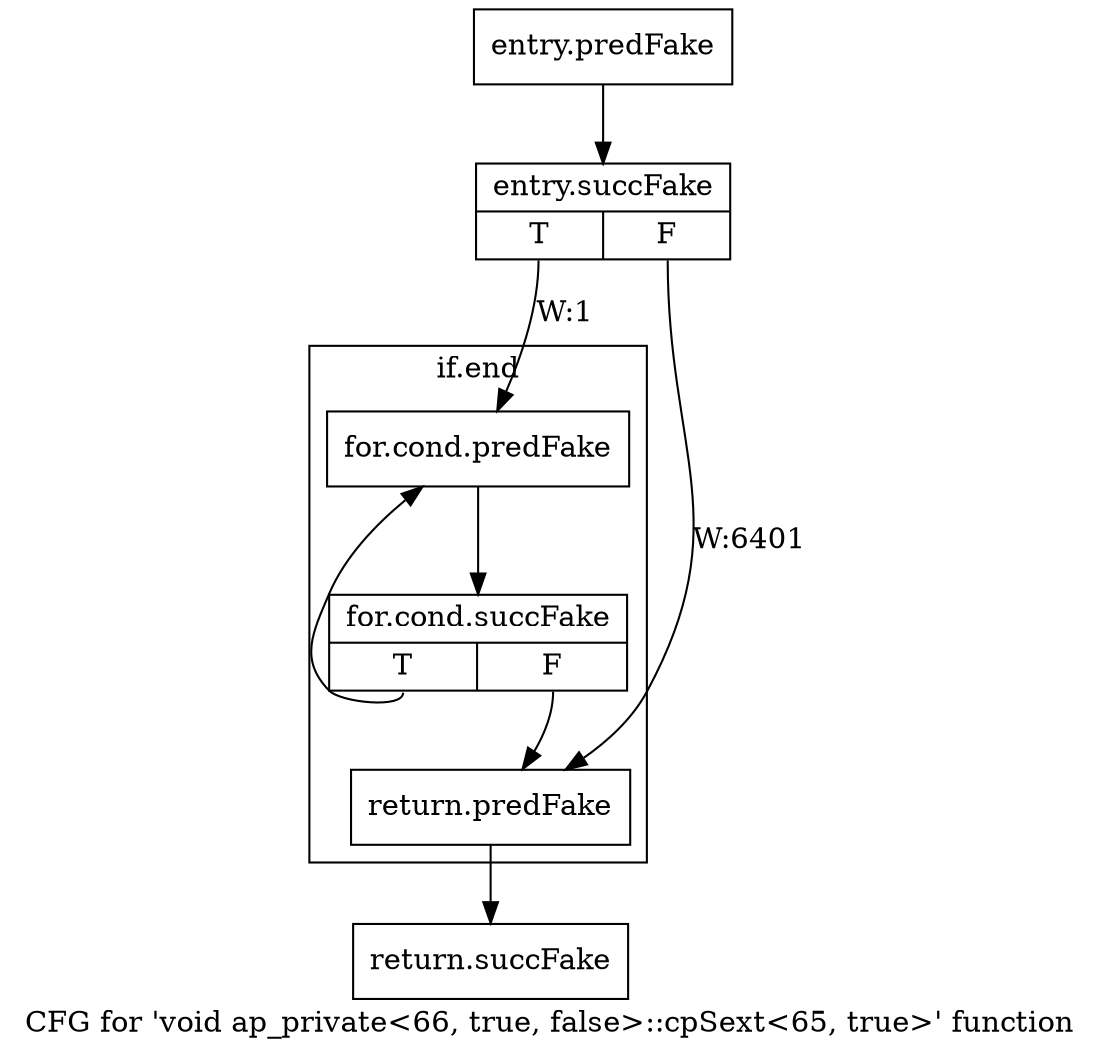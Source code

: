 digraph "CFG for 'void ap_private\<66, true, false\>::cpSext\<65, true\>' function" {
	label="CFG for 'void ap_private\<66, true, false\>::cpSext\<65, true\>' function";

	Node0x3de9c80 [shape=record,filename="",linenumber="",label="{entry.predFake}"];
	Node0x3de9c80 -> Node0x3ed2230[ callList="" memoryops="" filename="/tools/Xilinx/Vitis_HLS/2022.1/include/etc/ap_private.h" execusionnum="6400"];
	Node0x3ed2230 [shape=record,filename="/tools/Xilinx/Vitis_HLS/2022.1/include/etc/ap_private.h",linenumber="5567",label="{entry.succFake|{<s0>T|<s1>F}}"];
	Node0x3ed2230:s0 -> Node0x3de9d70[label="W:1" callList="" memoryops="" filename="/tools/Xilinx/Vitis_HLS/2022.1/include/etc/ap_private.h" execusionnum="0"];
	Node0x3ed2230:s1 -> Node0x3de9eb0[label="W:6401" callList="" memoryops="" filename="/tools/Xilinx/Vitis_HLS/2022.1/include/etc/ap_private.h" execusionnum="6400"];
	Node0x3de9eb0 [shape=record,filename="/tools/Xilinx/Vitis_HLS/2022.1/include/etc/ap_private.h",linenumber="5597",label="{return.predFake}"];
	Node0x3de9eb0 -> Node0x3ed2930[ callList="" memoryops="" filename="/tools/Xilinx/Vitis_HLS/2022.1/include/etc/ap_private.h" execusionnum="0"];
	Node0x3ed2930 [shape=record,filename="/tools/Xilinx/Vitis_HLS/2022.1/include/etc/ap_private.h",linenumber="5597",label="{return.succFake}"];
subgraph cluster_0 {
	label="if.end";
	tripcount="0";
	invocationtime="1";

	Node0x3de9d70 [shape=record,filename="/tools/Xilinx/Vitis_HLS/2022.1/include/etc/ap_private.h",linenumber="5581",label="{for.cond.predFake}"];
	Node0x3de9d70 -> Node0x3ed3270[ callList="" memoryops="" filename="/tools/Xilinx/Vitis_HLS/2022.1/include/etc/ap_private.h" execusionnum="0"];
	Node0x3ed3270 [shape=record,filename="/tools/Xilinx/Vitis_HLS/2022.1/include/etc/ap_private.h",linenumber="5581",label="{for.cond.succFake|{<s0>T|<s1>F}}"];
	Node0x3ed3270:s0 -> Node0x3de9d70[ callList="" memoryops="" filename="/tools/Xilinx/Vitis_HLS/2022.1/include/etc/ap_private.h" execusionnum="0"];
	Node0x3ed3270:s1 -> Node0x3de9eb0[ callList="" memoryops="" filename="/tools/Xilinx/Vitis_HLS/2022.1/include/etc/ap_private.h" execusionnum="0"];
}
}
